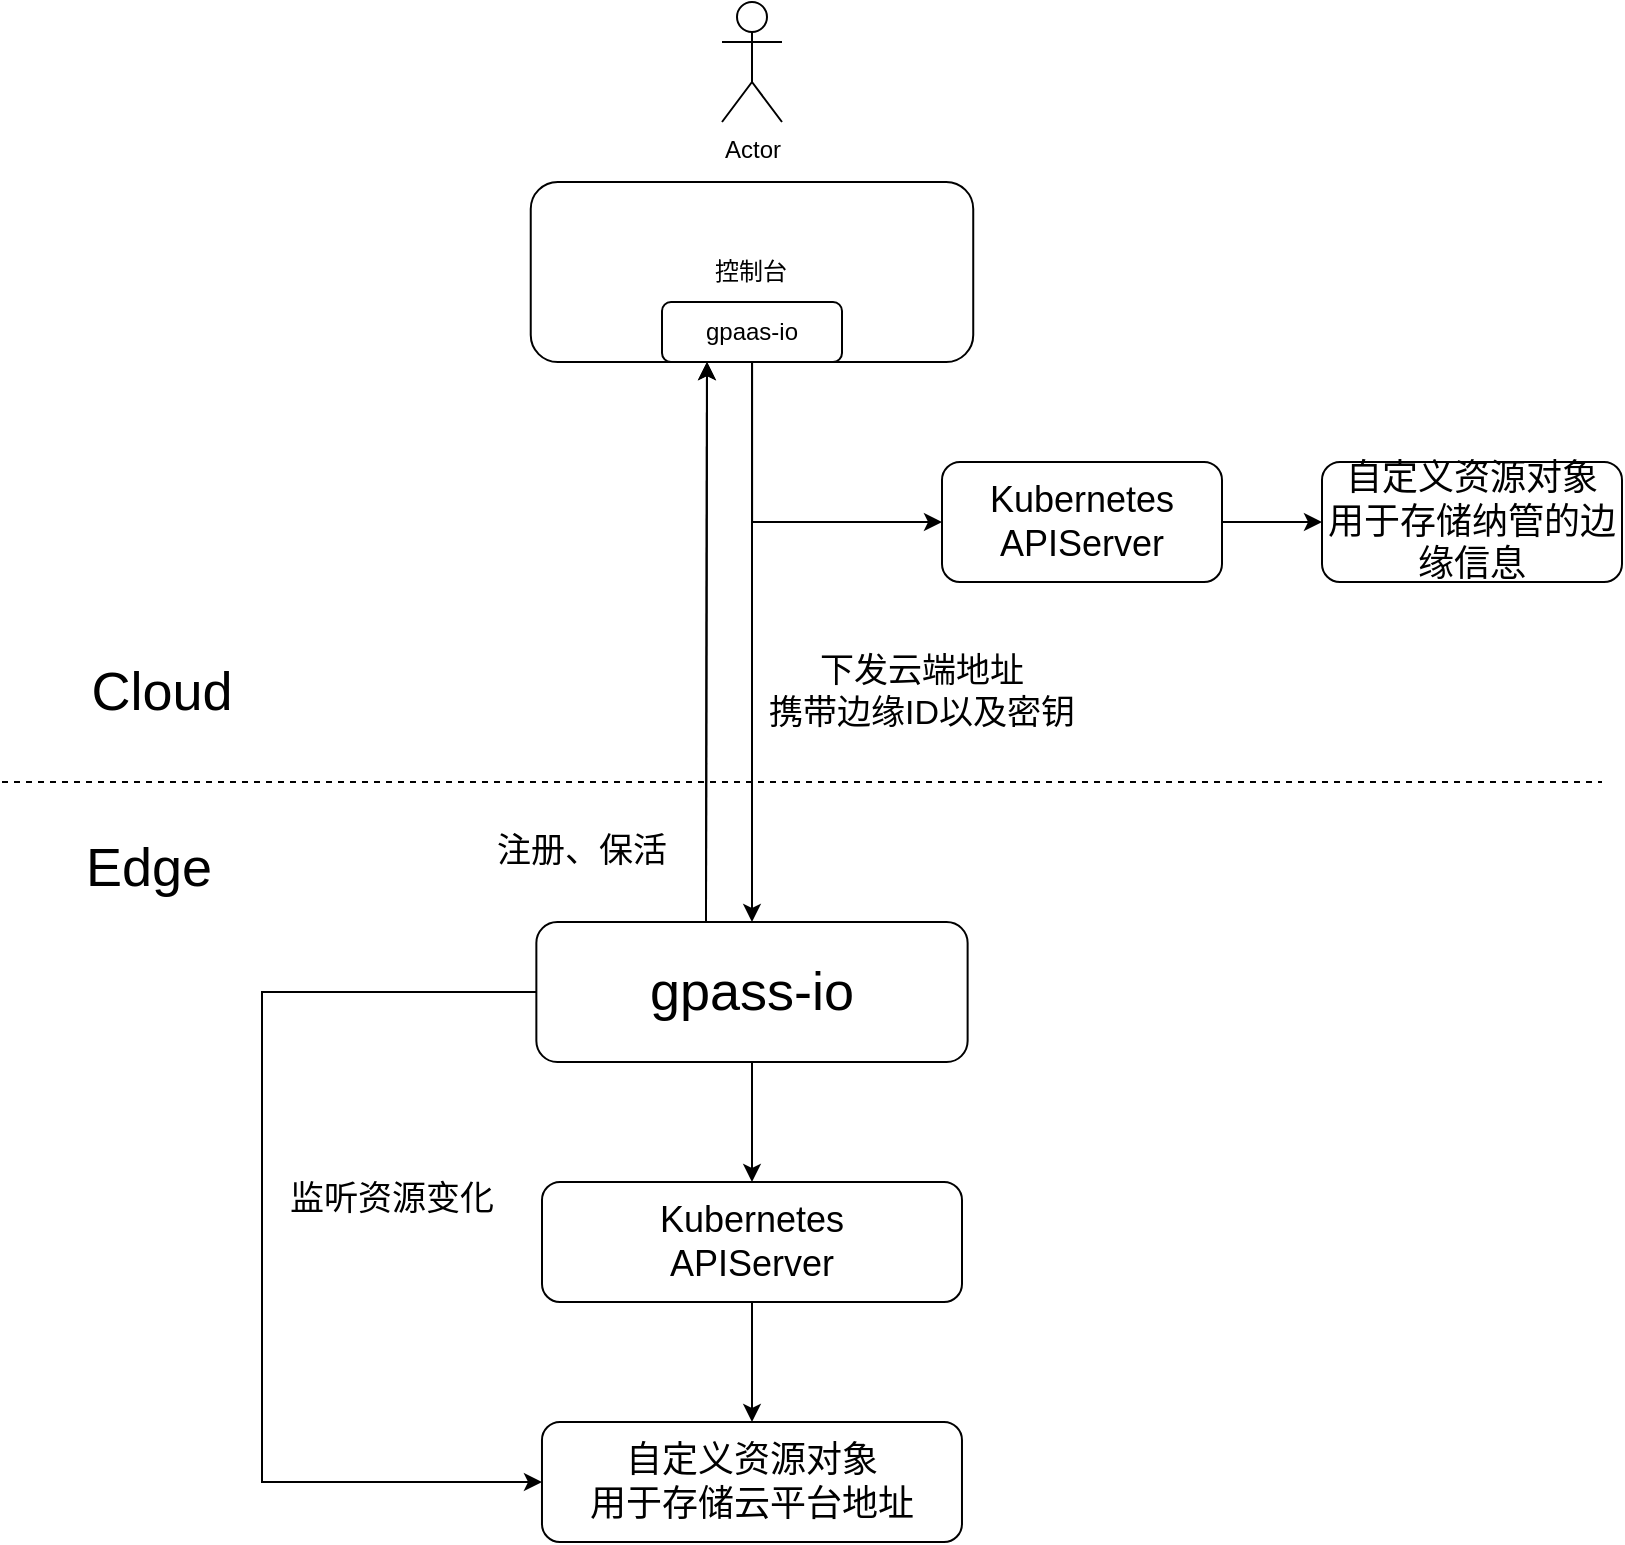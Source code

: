 <mxfile version="20.3.0" type="github">
  <diagram id="czoSAgU3NPNLfObNdLdK" name="第 1 页">
    <mxGraphModel dx="1303" dy="780" grid="1" gridSize="10" guides="1" tooltips="1" connect="1" arrows="1" fold="1" page="1" pageScale="1" pageWidth="827" pageHeight="1169" math="0" shadow="0">
      <root>
        <mxCell id="0" />
        <mxCell id="1" parent="0" />
        <mxCell id="0-ui4EY68smGS95Qzv1E-1" value="Actor" style="shape=umlActor;verticalLabelPosition=bottom;verticalAlign=top;html=1;outlineConnect=0;" vertex="1" parent="1">
          <mxGeometry x="370" y="10" width="30" height="60" as="geometry" />
        </mxCell>
        <mxCell id="0-ui4EY68smGS95Qzv1E-4" value="" style="endArrow=none;dashed=1;html=1;rounded=0;" edge="1" parent="1">
          <mxGeometry width="50" height="50" relative="1" as="geometry">
            <mxPoint x="10" y="400" as="sourcePoint" />
            <mxPoint x="810" y="400" as="targetPoint" />
          </mxGeometry>
        </mxCell>
        <mxCell id="0-ui4EY68smGS95Qzv1E-12" style="edgeStyle=orthogonalEdgeStyle;rounded=0;orthogonalLoop=1;jettySize=auto;html=1;fontSize=27;" edge="1" parent="1" source="0-ui4EY68smGS95Qzv1E-5">
          <mxGeometry relative="1" as="geometry">
            <mxPoint x="480" y="270" as="targetPoint" />
            <Array as="points">
              <mxPoint x="385" y="270" />
            </Array>
          </mxGeometry>
        </mxCell>
        <mxCell id="0-ui4EY68smGS95Qzv1E-5" value="控制台" style="rounded=1;whiteSpace=wrap;html=1;" vertex="1" parent="1">
          <mxGeometry x="274.37" y="100" width="221.25" height="90" as="geometry" />
        </mxCell>
        <mxCell id="0-ui4EY68smGS95Qzv1E-20" style="edgeStyle=orthogonalEdgeStyle;rounded=0;orthogonalLoop=1;jettySize=auto;html=1;exitX=0.5;exitY=1;exitDx=0;exitDy=0;entryX=0.5;entryY=0;entryDx=0;entryDy=0;fontSize=27;" edge="1" parent="1" source="0-ui4EY68smGS95Qzv1E-6" target="0-ui4EY68smGS95Qzv1E-14">
          <mxGeometry relative="1" as="geometry" />
        </mxCell>
        <mxCell id="0-ui4EY68smGS95Qzv1E-6" value="gpaas-io" style="rounded=1;whiteSpace=wrap;html=1;" vertex="1" parent="1">
          <mxGeometry x="340" y="160" width="90" height="30" as="geometry" />
        </mxCell>
        <mxCell id="0-ui4EY68smGS95Qzv1E-13" value="" style="edgeStyle=orthogonalEdgeStyle;rounded=0;orthogonalLoop=1;jettySize=auto;html=1;fontSize=27;" edge="1" parent="1" source="0-ui4EY68smGS95Qzv1E-7" target="0-ui4EY68smGS95Qzv1E-11">
          <mxGeometry relative="1" as="geometry" />
        </mxCell>
        <mxCell id="0-ui4EY68smGS95Qzv1E-7" value="&lt;font style=&quot;font-size: 18px;&quot;&gt;Kubernetes&lt;br&gt;APIServer&lt;/font&gt;" style="rounded=1;whiteSpace=wrap;html=1;" vertex="1" parent="1">
          <mxGeometry x="480" y="240" width="140" height="60" as="geometry" />
        </mxCell>
        <mxCell id="0-ui4EY68smGS95Qzv1E-9" value="&lt;font style=&quot;font-size: 27px;&quot;&gt;Cloud&lt;/font&gt;" style="text;html=1;strokeColor=none;fillColor=none;align=center;verticalAlign=middle;whiteSpace=wrap;rounded=0;fontSize=18;" vertex="1" parent="1">
          <mxGeometry x="60" y="340" width="60" height="30" as="geometry" />
        </mxCell>
        <mxCell id="0-ui4EY68smGS95Qzv1E-10" value="&lt;div style=&quot;text-align: center;&quot;&gt;&lt;span style=&quot;background-color: initial;&quot;&gt;Edge&lt;/span&gt;&lt;/div&gt;" style="text;whiteSpace=wrap;html=1;fontSize=27;" vertex="1" parent="1">
          <mxGeometry x="50" y="420" width="100" height="60" as="geometry" />
        </mxCell>
        <mxCell id="0-ui4EY68smGS95Qzv1E-11" value="&lt;span style=&quot;font-size: 18px;&quot;&gt;自定义资源对象&lt;br&gt;用于存储纳管的边缘信息&lt;br&gt;&lt;/span&gt;" style="rounded=1;whiteSpace=wrap;html=1;" vertex="1" parent="1">
          <mxGeometry x="670" y="240" width="150" height="60" as="geometry" />
        </mxCell>
        <mxCell id="0-ui4EY68smGS95Qzv1E-17" value="" style="edgeStyle=orthogonalEdgeStyle;rounded=0;orthogonalLoop=1;jettySize=auto;html=1;fontSize=27;" edge="1" parent="1" source="0-ui4EY68smGS95Qzv1E-14" target="0-ui4EY68smGS95Qzv1E-15">
          <mxGeometry relative="1" as="geometry" />
        </mxCell>
        <mxCell id="0-ui4EY68smGS95Qzv1E-21" style="edgeStyle=orthogonalEdgeStyle;rounded=0;orthogonalLoop=1;jettySize=auto;html=1;exitX=0;exitY=0.5;exitDx=0;exitDy=0;entryX=0;entryY=0.5;entryDx=0;entryDy=0;fontSize=27;" edge="1" parent="1" source="0-ui4EY68smGS95Qzv1E-14" target="0-ui4EY68smGS95Qzv1E-16">
          <mxGeometry relative="1" as="geometry">
            <Array as="points">
              <mxPoint x="140" y="505" />
              <mxPoint x="140" y="750" />
            </Array>
          </mxGeometry>
        </mxCell>
        <mxCell id="0-ui4EY68smGS95Qzv1E-14" value="gpass-io" style="rounded=1;whiteSpace=wrap;html=1;fontSize=27;" vertex="1" parent="1">
          <mxGeometry x="277.18" y="470" width="215.63" height="70" as="geometry" />
        </mxCell>
        <mxCell id="0-ui4EY68smGS95Qzv1E-18" value="" style="edgeStyle=orthogonalEdgeStyle;rounded=0;orthogonalLoop=1;jettySize=auto;html=1;fontSize=27;" edge="1" parent="1" source="0-ui4EY68smGS95Qzv1E-15" target="0-ui4EY68smGS95Qzv1E-16">
          <mxGeometry relative="1" as="geometry" />
        </mxCell>
        <mxCell id="0-ui4EY68smGS95Qzv1E-15" value="&lt;font style=&quot;font-size: 18px;&quot;&gt;Kubernetes&lt;br&gt;APIServer&lt;/font&gt;" style="rounded=1;whiteSpace=wrap;html=1;" vertex="1" parent="1">
          <mxGeometry x="280" y="600" width="210" height="60" as="geometry" />
        </mxCell>
        <mxCell id="0-ui4EY68smGS95Qzv1E-16" value="&lt;span style=&quot;font-size: 18px;&quot;&gt;自定义资源对象&lt;br&gt;用于存储云平台地址&lt;br&gt;&lt;/span&gt;" style="rounded=1;whiteSpace=wrap;html=1;" vertex="1" parent="1">
          <mxGeometry x="279.99" y="720" width="210" height="60" as="geometry" />
        </mxCell>
        <mxCell id="0-ui4EY68smGS95Qzv1E-22" value="&lt;font style=&quot;font-size: 17px;&quot;&gt;监听资源变化&lt;/font&gt;" style="text;html=1;strokeColor=none;fillColor=none;align=center;verticalAlign=middle;whiteSpace=wrap;rounded=0;fontSize=27;" vertex="1" parent="1">
          <mxGeometry x="150" y="590" width="110" height="30" as="geometry" />
        </mxCell>
        <mxCell id="0-ui4EY68smGS95Qzv1E-25" value="" style="endArrow=classic;html=1;rounded=0;fontSize=17;entryX=0.25;entryY=1;entryDx=0;entryDy=0;" edge="1" parent="1" target="0-ui4EY68smGS95Qzv1E-6">
          <mxGeometry width="50" height="50" relative="1" as="geometry">
            <mxPoint x="362" y="460" as="sourcePoint" />
            <mxPoint x="362.5" y="190" as="targetPoint" />
          </mxGeometry>
        </mxCell>
        <mxCell id="0-ui4EY68smGS95Qzv1E-26" value="" style="endArrow=classic;html=1;rounded=0;fontSize=17;entryX=0.25;entryY=1;entryDx=0;entryDy=0;" edge="1" parent="1" target="0-ui4EY68smGS95Qzv1E-6">
          <mxGeometry width="50" height="50" relative="1" as="geometry">
            <mxPoint x="362" y="470" as="sourcePoint" />
            <mxPoint x="362.5" y="190" as="targetPoint" />
          </mxGeometry>
        </mxCell>
        <mxCell id="0-ui4EY68smGS95Qzv1E-27" value="注册、保活" style="text;html=1;strokeColor=none;fillColor=none;align=center;verticalAlign=middle;whiteSpace=wrap;rounded=0;fontSize=17;" vertex="1" parent="1">
          <mxGeometry x="250" y="420" width="100" height="30" as="geometry" />
        </mxCell>
        <mxCell id="0-ui4EY68smGS95Qzv1E-28" value="下发云端地址&lt;br&gt;携带边缘ID以及密钥" style="text;html=1;strokeColor=none;fillColor=none;align=center;verticalAlign=middle;whiteSpace=wrap;rounded=0;fontSize=17;" vertex="1" parent="1">
          <mxGeometry x="380" y="340" width="180" height="30" as="geometry" />
        </mxCell>
      </root>
    </mxGraphModel>
  </diagram>
</mxfile>
